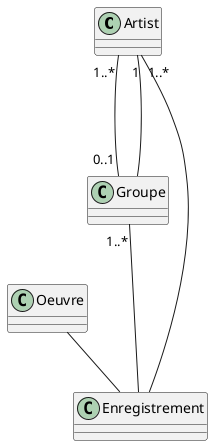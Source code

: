 @startuml
class Artist
class Oeuvre
class Groupe
class Enregistrement

' Artist "1..*" --- Oeuvre
Artist "1..*" --- "0..1" Groupe
Artist "1" --- Groupe

Enregistrement --up- "1..*" Groupe
Enregistrement --up- "1..*" Artist
Enregistrement -up- Oeuvre
@enduml